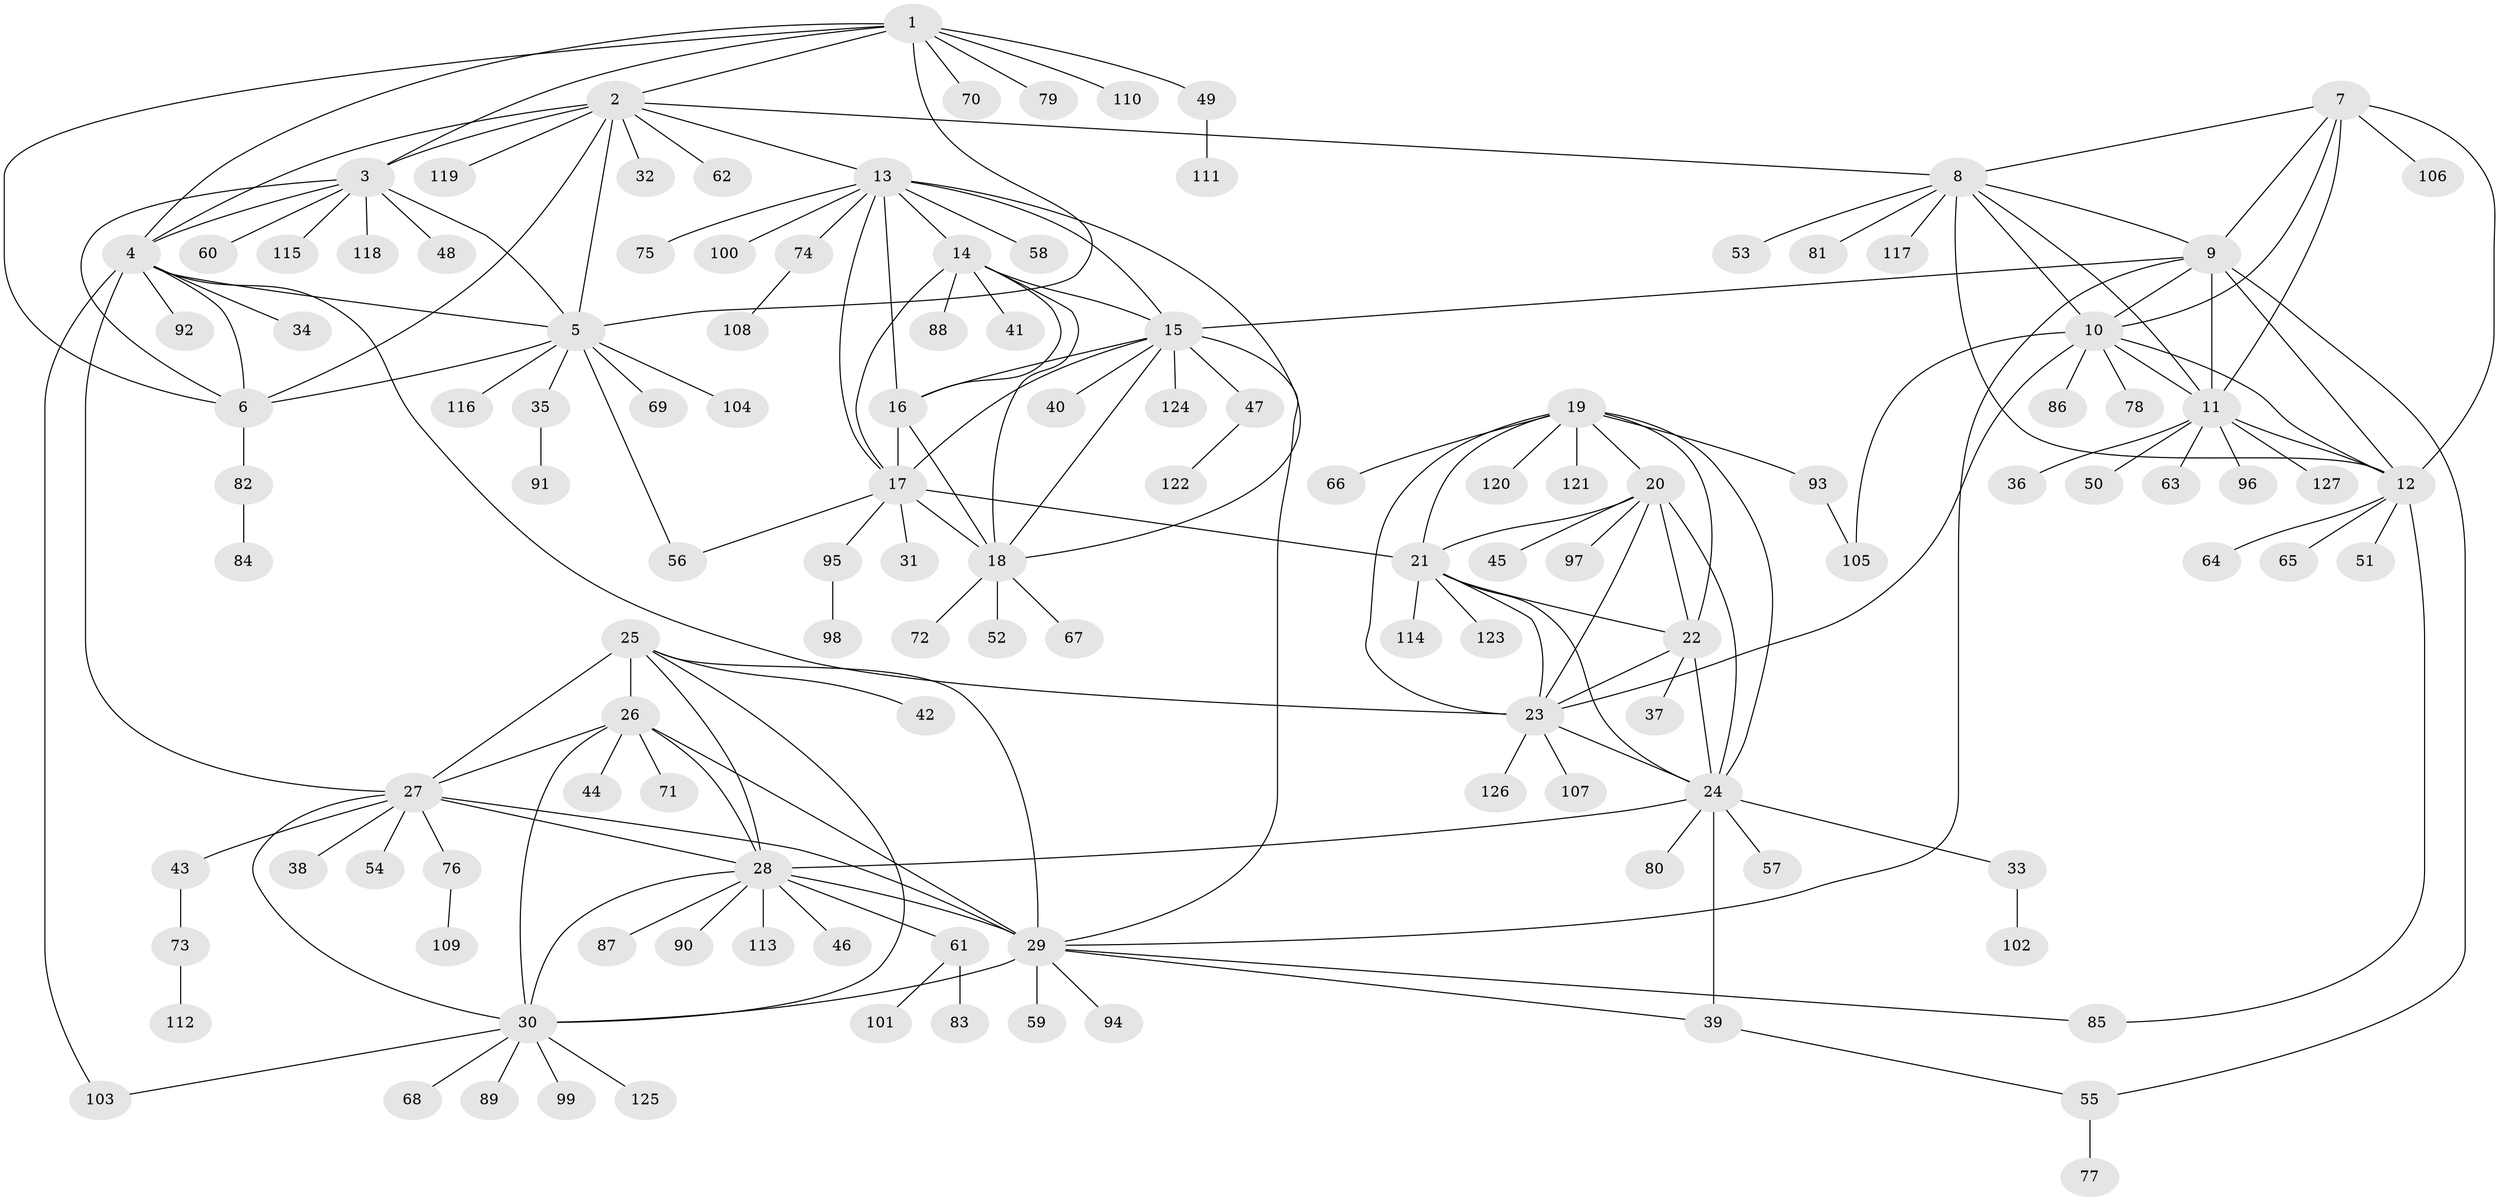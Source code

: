 // Generated by graph-tools (version 1.1) at 2025/54/03/09/25 04:54:23]
// undirected, 127 vertices, 188 edges
graph export_dot {
graph [start="1"]
  node [color=gray90,style=filled];
  1;
  2;
  3;
  4;
  5;
  6;
  7;
  8;
  9;
  10;
  11;
  12;
  13;
  14;
  15;
  16;
  17;
  18;
  19;
  20;
  21;
  22;
  23;
  24;
  25;
  26;
  27;
  28;
  29;
  30;
  31;
  32;
  33;
  34;
  35;
  36;
  37;
  38;
  39;
  40;
  41;
  42;
  43;
  44;
  45;
  46;
  47;
  48;
  49;
  50;
  51;
  52;
  53;
  54;
  55;
  56;
  57;
  58;
  59;
  60;
  61;
  62;
  63;
  64;
  65;
  66;
  67;
  68;
  69;
  70;
  71;
  72;
  73;
  74;
  75;
  76;
  77;
  78;
  79;
  80;
  81;
  82;
  83;
  84;
  85;
  86;
  87;
  88;
  89;
  90;
  91;
  92;
  93;
  94;
  95;
  96;
  97;
  98;
  99;
  100;
  101;
  102;
  103;
  104;
  105;
  106;
  107;
  108;
  109;
  110;
  111;
  112;
  113;
  114;
  115;
  116;
  117;
  118;
  119;
  120;
  121;
  122;
  123;
  124;
  125;
  126;
  127;
  1 -- 2;
  1 -- 3;
  1 -- 4;
  1 -- 5;
  1 -- 6;
  1 -- 49;
  1 -- 70;
  1 -- 79;
  1 -- 110;
  2 -- 3;
  2 -- 4;
  2 -- 5;
  2 -- 6;
  2 -- 8;
  2 -- 13;
  2 -- 32;
  2 -- 62;
  2 -- 119;
  3 -- 4;
  3 -- 5;
  3 -- 6;
  3 -- 48;
  3 -- 60;
  3 -- 115;
  3 -- 118;
  4 -- 5;
  4 -- 6;
  4 -- 23;
  4 -- 27;
  4 -- 34;
  4 -- 92;
  4 -- 103;
  5 -- 6;
  5 -- 35;
  5 -- 56;
  5 -- 69;
  5 -- 104;
  5 -- 116;
  6 -- 82;
  7 -- 8;
  7 -- 9;
  7 -- 10;
  7 -- 11;
  7 -- 12;
  7 -- 106;
  8 -- 9;
  8 -- 10;
  8 -- 11;
  8 -- 12;
  8 -- 53;
  8 -- 81;
  8 -- 117;
  9 -- 10;
  9 -- 11;
  9 -- 12;
  9 -- 15;
  9 -- 29;
  9 -- 55;
  10 -- 11;
  10 -- 12;
  10 -- 23;
  10 -- 78;
  10 -- 86;
  10 -- 105;
  11 -- 12;
  11 -- 36;
  11 -- 50;
  11 -- 63;
  11 -- 96;
  11 -- 127;
  12 -- 51;
  12 -- 64;
  12 -- 65;
  12 -- 85;
  13 -- 14;
  13 -- 15;
  13 -- 16;
  13 -- 17;
  13 -- 18;
  13 -- 58;
  13 -- 74;
  13 -- 75;
  13 -- 100;
  14 -- 15;
  14 -- 16;
  14 -- 17;
  14 -- 18;
  14 -- 41;
  14 -- 88;
  15 -- 16;
  15 -- 17;
  15 -- 18;
  15 -- 29;
  15 -- 40;
  15 -- 47;
  15 -- 124;
  16 -- 17;
  16 -- 18;
  17 -- 18;
  17 -- 21;
  17 -- 31;
  17 -- 56;
  17 -- 95;
  18 -- 52;
  18 -- 67;
  18 -- 72;
  19 -- 20;
  19 -- 21;
  19 -- 22;
  19 -- 23;
  19 -- 24;
  19 -- 66;
  19 -- 93;
  19 -- 120;
  19 -- 121;
  20 -- 21;
  20 -- 22;
  20 -- 23;
  20 -- 24;
  20 -- 45;
  20 -- 97;
  21 -- 22;
  21 -- 23;
  21 -- 24;
  21 -- 114;
  21 -- 123;
  22 -- 23;
  22 -- 24;
  22 -- 37;
  23 -- 24;
  23 -- 107;
  23 -- 126;
  24 -- 28;
  24 -- 33;
  24 -- 39;
  24 -- 57;
  24 -- 80;
  25 -- 26;
  25 -- 27;
  25 -- 28;
  25 -- 29;
  25 -- 30;
  25 -- 42;
  26 -- 27;
  26 -- 28;
  26 -- 29;
  26 -- 30;
  26 -- 44;
  26 -- 71;
  27 -- 28;
  27 -- 29;
  27 -- 30;
  27 -- 38;
  27 -- 43;
  27 -- 54;
  27 -- 76;
  28 -- 29;
  28 -- 30;
  28 -- 46;
  28 -- 61;
  28 -- 87;
  28 -- 90;
  28 -- 113;
  29 -- 30;
  29 -- 39;
  29 -- 59;
  29 -- 85;
  29 -- 94;
  30 -- 68;
  30 -- 89;
  30 -- 99;
  30 -- 103;
  30 -- 125;
  33 -- 102;
  35 -- 91;
  39 -- 55;
  43 -- 73;
  47 -- 122;
  49 -- 111;
  55 -- 77;
  61 -- 83;
  61 -- 101;
  73 -- 112;
  74 -- 108;
  76 -- 109;
  82 -- 84;
  93 -- 105;
  95 -- 98;
}
